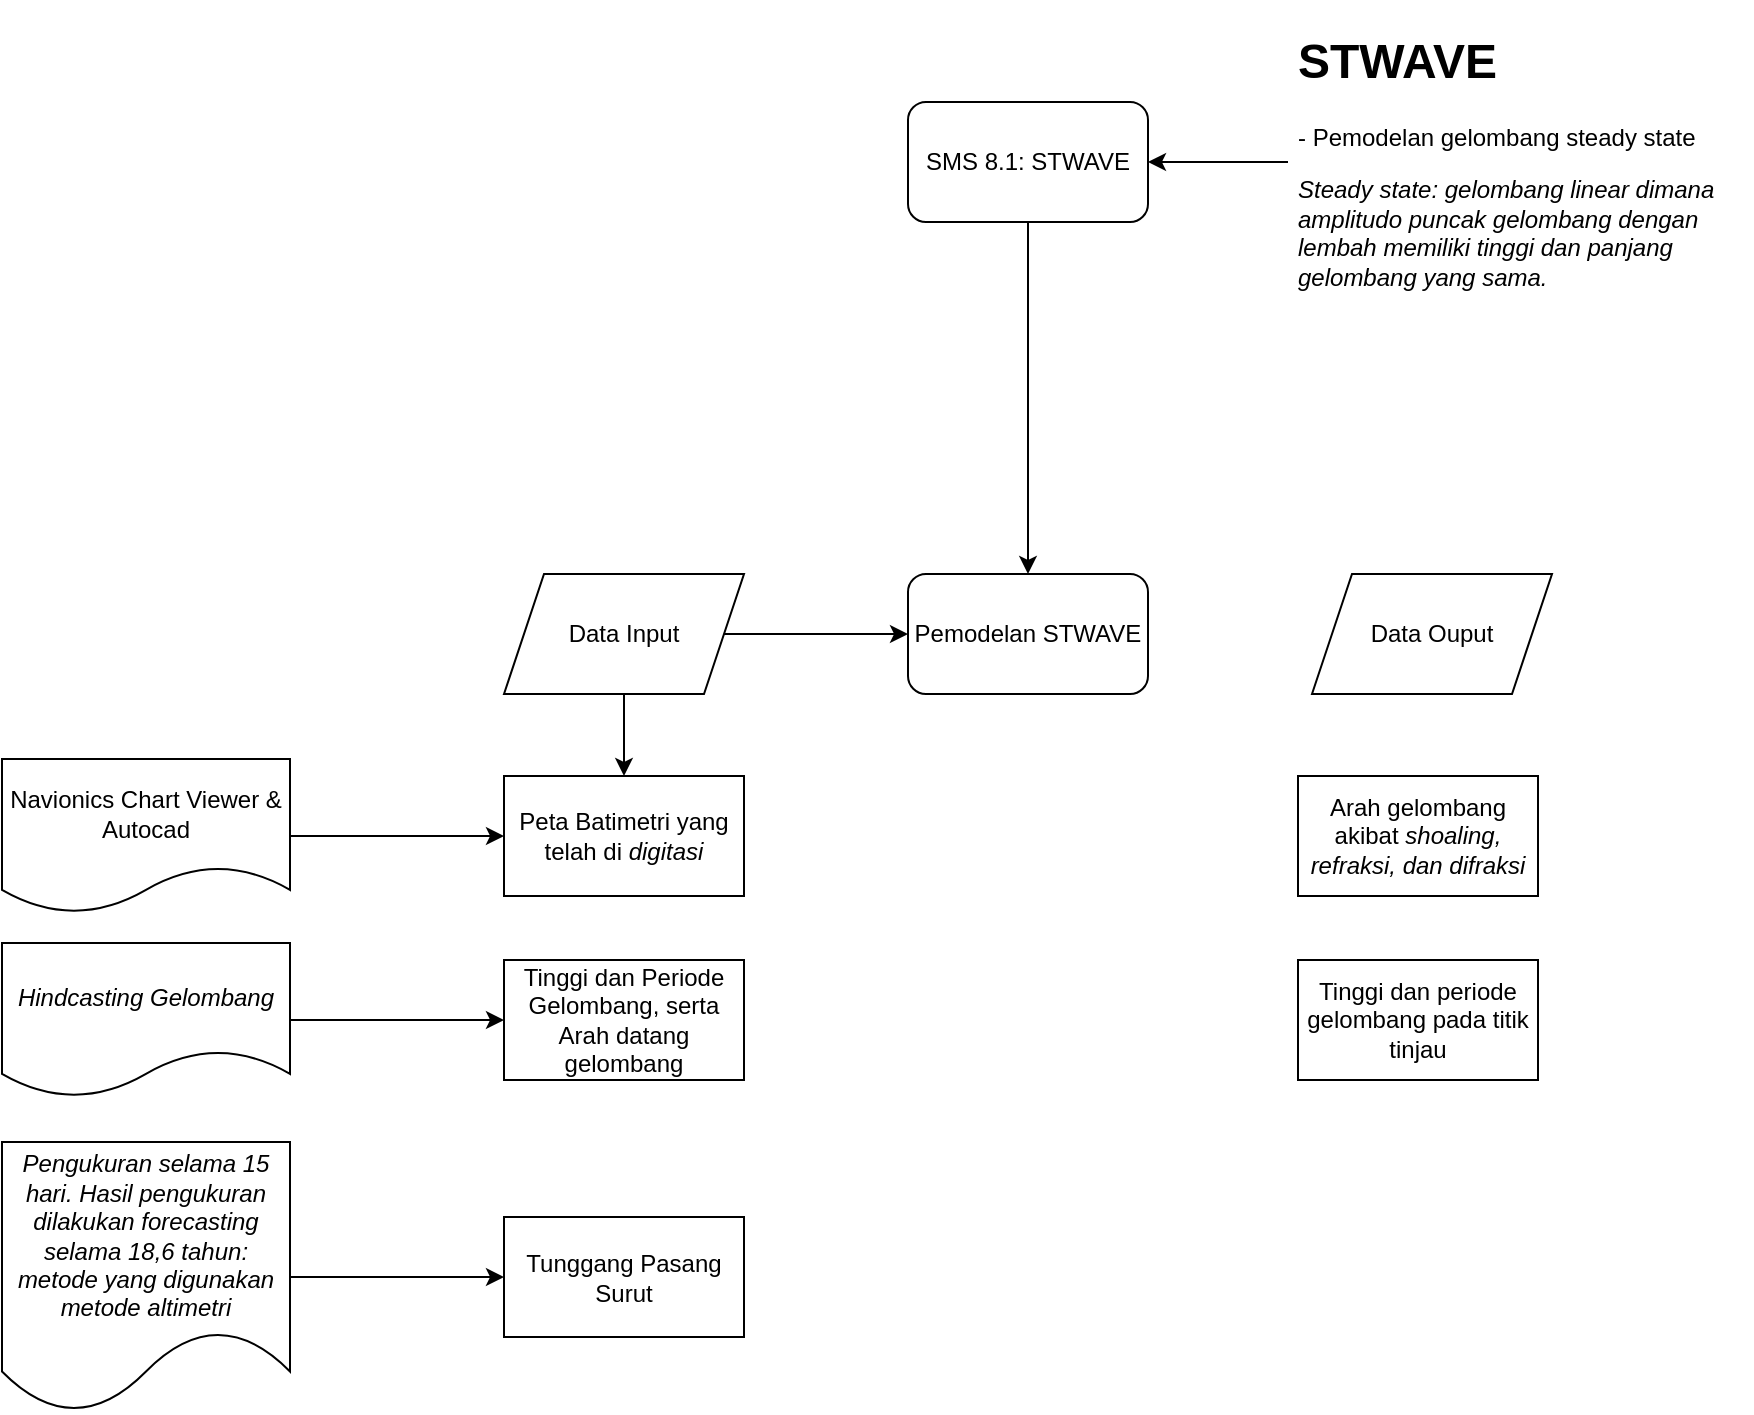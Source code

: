 <mxfile version="20.5.3" type="github">
  <diagram id="6X761wUMOgHPF1Ai5kYA" name="Halaman-1">
    <mxGraphModel dx="1422" dy="794" grid="0" gridSize="10" guides="1" tooltips="1" connect="1" arrows="1" fold="1" page="1" pageScale="1" pageWidth="4681" pageHeight="3300" math="0" shadow="0">
      <root>
        <mxCell id="0" />
        <mxCell id="1" parent="0" />
        <mxCell id="fwMle3afaJR6kdwzlkPQ-7" style="edgeStyle=orthogonalEdgeStyle;rounded=0;orthogonalLoop=1;jettySize=auto;html=1;" edge="1" parent="1" source="fwMle3afaJR6kdwzlkPQ-1" target="fwMle3afaJR6kdwzlkPQ-5">
          <mxGeometry relative="1" as="geometry" />
        </mxCell>
        <mxCell id="fwMle3afaJR6kdwzlkPQ-1" value="SMS 8.1: STWAVE" style="rounded=1;whiteSpace=wrap;html=1;" vertex="1" parent="1">
          <mxGeometry x="662" y="378" width="120" height="60" as="geometry" />
        </mxCell>
        <mxCell id="fwMle3afaJR6kdwzlkPQ-4" style="edgeStyle=orthogonalEdgeStyle;rounded=0;orthogonalLoop=1;jettySize=auto;html=1;" edge="1" parent="1" source="fwMle3afaJR6kdwzlkPQ-3" target="fwMle3afaJR6kdwzlkPQ-1">
          <mxGeometry relative="1" as="geometry" />
        </mxCell>
        <mxCell id="fwMle3afaJR6kdwzlkPQ-3" value="&lt;h1&gt;STWAVE&lt;/h1&gt;&lt;p&gt;- Pemodelan gelombang steady state&lt;/p&gt;&lt;p&gt;&lt;i&gt;Steady state: gelombang linear dimana amplitudo puncak gelombang dengan lembah memiliki tinggi dan panjang gelombang yang sama.&lt;/i&gt;&lt;/p&gt;" style="text;html=1;strokeColor=none;fillColor=none;spacing=5;spacingTop=-20;whiteSpace=wrap;overflow=hidden;rounded=0;" vertex="1" parent="1">
          <mxGeometry x="852" y="337.5" width="232" height="141" as="geometry" />
        </mxCell>
        <mxCell id="fwMle3afaJR6kdwzlkPQ-5" value="Pemodelan STWAVE" style="rounded=1;whiteSpace=wrap;html=1;" vertex="1" parent="1">
          <mxGeometry x="662" y="614" width="120" height="60" as="geometry" />
        </mxCell>
        <mxCell id="fwMle3afaJR6kdwzlkPQ-12" style="edgeStyle=orthogonalEdgeStyle;rounded=0;orthogonalLoop=1;jettySize=auto;html=1;exitX=0.5;exitY=1;exitDx=0;exitDy=0;" edge="1" parent="1" source="fwMle3afaJR6kdwzlkPQ-6" target="fwMle3afaJR6kdwzlkPQ-9">
          <mxGeometry relative="1" as="geometry" />
        </mxCell>
        <mxCell id="fwMle3afaJR6kdwzlkPQ-19" style="edgeStyle=orthogonalEdgeStyle;rounded=0;orthogonalLoop=1;jettySize=auto;html=1;" edge="1" parent="1" source="fwMle3afaJR6kdwzlkPQ-6" target="fwMle3afaJR6kdwzlkPQ-5">
          <mxGeometry relative="1" as="geometry" />
        </mxCell>
        <mxCell id="fwMle3afaJR6kdwzlkPQ-6" value="Data Input" style="shape=parallelogram;perimeter=parallelogramPerimeter;whiteSpace=wrap;html=1;fixedSize=1;" vertex="1" parent="1">
          <mxGeometry x="460" y="614" width="120" height="60" as="geometry" />
        </mxCell>
        <mxCell id="fwMle3afaJR6kdwzlkPQ-9" value="Peta Batimetri yang telah di &lt;i&gt;digitasi&lt;/i&gt;" style="rounded=0;whiteSpace=wrap;html=1;" vertex="1" parent="1">
          <mxGeometry x="460" y="715" width="120" height="60" as="geometry" />
        </mxCell>
        <mxCell id="fwMle3afaJR6kdwzlkPQ-11" style="edgeStyle=orthogonalEdgeStyle;rounded=0;orthogonalLoop=1;jettySize=auto;html=1;" edge="1" parent="1" source="fwMle3afaJR6kdwzlkPQ-10" target="fwMle3afaJR6kdwzlkPQ-9">
          <mxGeometry relative="1" as="geometry" />
        </mxCell>
        <mxCell id="fwMle3afaJR6kdwzlkPQ-10" value="Navionics Chart Viewer &amp;amp; Autocad" style="shape=document;whiteSpace=wrap;html=1;boundedLbl=1;" vertex="1" parent="1">
          <mxGeometry x="209" y="706.5" width="144" height="77" as="geometry" />
        </mxCell>
        <mxCell id="fwMle3afaJR6kdwzlkPQ-13" value="Tinggi dan Periode Gelombang, serta Arah datang gelombang" style="rounded=0;whiteSpace=wrap;html=1;" vertex="1" parent="1">
          <mxGeometry x="460" y="807" width="120" height="60" as="geometry" />
        </mxCell>
        <mxCell id="fwMle3afaJR6kdwzlkPQ-15" style="edgeStyle=orthogonalEdgeStyle;rounded=0;orthogonalLoop=1;jettySize=auto;html=1;" edge="1" parent="1" source="fwMle3afaJR6kdwzlkPQ-14" target="fwMle3afaJR6kdwzlkPQ-13">
          <mxGeometry relative="1" as="geometry" />
        </mxCell>
        <mxCell id="fwMle3afaJR6kdwzlkPQ-14" value="&lt;i&gt;Hindcasting Gelombang&lt;/i&gt;" style="shape=document;whiteSpace=wrap;html=1;boundedLbl=1;" vertex="1" parent="1">
          <mxGeometry x="209" y="798.5" width="144" height="77" as="geometry" />
        </mxCell>
        <mxCell id="fwMle3afaJR6kdwzlkPQ-16" value="Tunggang Pasang Surut" style="rounded=0;whiteSpace=wrap;html=1;" vertex="1" parent="1">
          <mxGeometry x="460" y="935.5" width="120" height="60" as="geometry" />
        </mxCell>
        <mxCell id="fwMle3afaJR6kdwzlkPQ-18" style="edgeStyle=orthogonalEdgeStyle;rounded=0;orthogonalLoop=1;jettySize=auto;html=1;exitX=1;exitY=0.5;exitDx=0;exitDy=0;" edge="1" parent="1" source="fwMle3afaJR6kdwzlkPQ-17" target="fwMle3afaJR6kdwzlkPQ-16">
          <mxGeometry relative="1" as="geometry" />
        </mxCell>
        <mxCell id="fwMle3afaJR6kdwzlkPQ-17" value="&lt;i&gt;Pengukuran selama 15 hari. Hasil pengukuran dilakukan forecasting selama 18,6 tahun: metode yang digunakan metode altimetri&lt;/i&gt;" style="shape=document;whiteSpace=wrap;html=1;boundedLbl=1;" vertex="1" parent="1">
          <mxGeometry x="209" y="898" width="144" height="135" as="geometry" />
        </mxCell>
        <mxCell id="fwMle3afaJR6kdwzlkPQ-20" value="Data Ouput" style="shape=parallelogram;perimeter=parallelogramPerimeter;whiteSpace=wrap;html=1;fixedSize=1;" vertex="1" parent="1">
          <mxGeometry x="864" y="614" width="120" height="60" as="geometry" />
        </mxCell>
        <mxCell id="fwMle3afaJR6kdwzlkPQ-21" value="Arah gelombang akibat &lt;i&gt;shoaling, refraksi, dan difraksi&lt;/i&gt;" style="rounded=0;whiteSpace=wrap;html=1;" vertex="1" parent="1">
          <mxGeometry x="857" y="715" width="120" height="60" as="geometry" />
        </mxCell>
        <mxCell id="fwMle3afaJR6kdwzlkPQ-22" value="Tinggi dan periode gelombang pada titik tinjau" style="rounded=0;whiteSpace=wrap;html=1;" vertex="1" parent="1">
          <mxGeometry x="857" y="807" width="120" height="60" as="geometry" />
        </mxCell>
      </root>
    </mxGraphModel>
  </diagram>
</mxfile>
